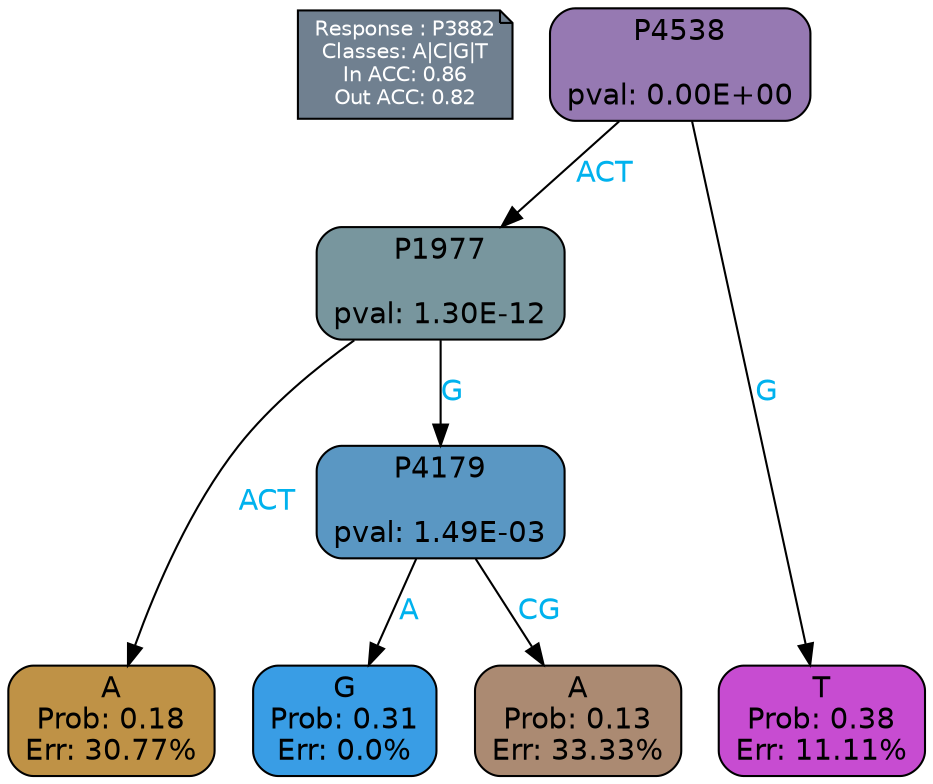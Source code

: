 digraph Tree {
node [shape=box, style="filled, rounded", color="black", fontname=helvetica] ;
graph [ranksep=equally, splines=polylines, bgcolor=transparent, dpi=600] ;
edge [fontname=helvetica] ;
LEGEND [label="Response : P3882
Classes: A|C|G|T
In ACC: 0.86
Out ACC: 0.82
",shape=note,align=left,style=filled,fillcolor="slategray",fontcolor="white",fontsize=10];1 [label="P4538

pval: 0.00E+00", fillcolor="#9679b2"] ;
2 [label="P1977

pval: 1.30E-12", fillcolor="#78969e"] ;
3 [label="A
Prob: 0.18
Err: 30.77%", fillcolor="#bf9246"] ;
4 [label="P4179

pval: 1.49E-03", fillcolor="#5a97c3"] ;
5 [label="G
Prob: 0.31
Err: 0.0%", fillcolor="#399de5"] ;
6 [label="A
Prob: 0.13
Err: 33.33%", fillcolor="#ab8a72"] ;
7 [label="T
Prob: 0.38
Err: 11.11%", fillcolor="#c74cd1"] ;
1 -> 2 [label="ACT",fontcolor=deepskyblue2] ;
1 -> 7 [label="G",fontcolor=deepskyblue2] ;
2 -> 3 [label="ACT",fontcolor=deepskyblue2] ;
2 -> 4 [label="G",fontcolor=deepskyblue2] ;
4 -> 5 [label="A",fontcolor=deepskyblue2] ;
4 -> 6 [label="CG",fontcolor=deepskyblue2] ;
{rank = same; 3;5;6;7;}{rank = same; LEGEND;1;}}